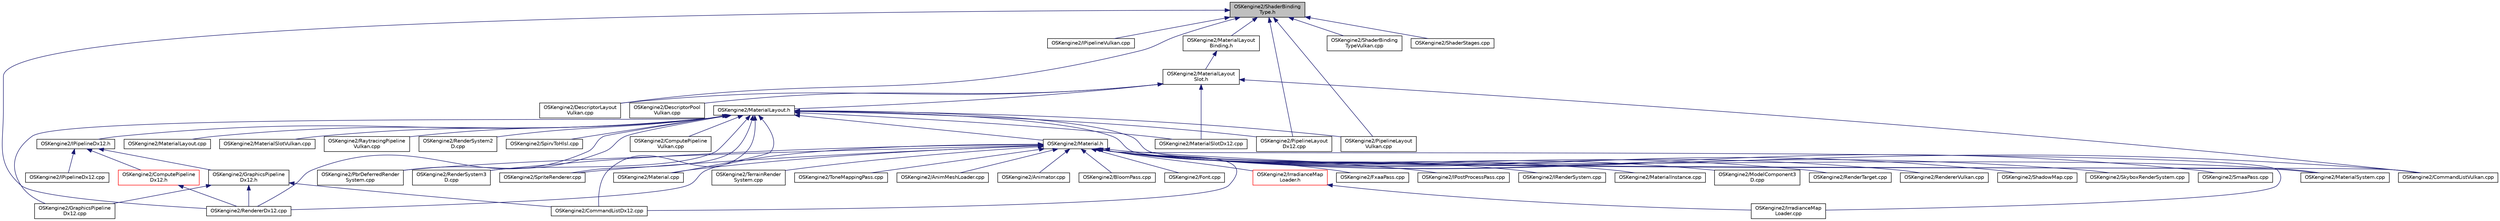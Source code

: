 digraph "OSKengine2/ShaderBindingType.h"
{
 // LATEX_PDF_SIZE
  edge [fontname="Helvetica",fontsize="10",labelfontname="Helvetica",labelfontsize="10"];
  node [fontname="Helvetica",fontsize="10",shape=record];
  Node1 [label="OSKengine2/ShaderBinding\lType.h",height=0.2,width=0.4,color="black", fillcolor="grey75", style="filled", fontcolor="black",tooltip=" "];
  Node1 -> Node2 [dir="back",color="midnightblue",fontsize="10",style="solid"];
  Node2 [label="OSKengine2/DescriptorLayout\lVulkan.cpp",height=0.2,width=0.4,color="black", fillcolor="white", style="filled",URL="$_descriptor_layout_vulkan_8cpp.html",tooltip=" "];
  Node1 -> Node3 [dir="back",color="midnightblue",fontsize="10",style="solid"];
  Node3 [label="OSKengine2/IPipelineVulkan.cpp",height=0.2,width=0.4,color="black", fillcolor="white", style="filled",URL="$_i_pipeline_vulkan_8cpp.html",tooltip=" "];
  Node1 -> Node4 [dir="back",color="midnightblue",fontsize="10",style="solid"];
  Node4 [label="OSKengine2/MaterialLayout\lBinding.h",height=0.2,width=0.4,color="black", fillcolor="white", style="filled",URL="$_material_layout_binding_8h.html",tooltip=" "];
  Node4 -> Node5 [dir="back",color="midnightblue",fontsize="10",style="solid"];
  Node5 [label="OSKengine2/MaterialLayout\lSlot.h",height=0.2,width=0.4,color="black", fillcolor="white", style="filled",URL="$_material_layout_slot_8h.html",tooltip=" "];
  Node5 -> Node6 [dir="back",color="midnightblue",fontsize="10",style="solid"];
  Node6 [label="OSKengine2/CommandListVulkan.cpp",height=0.2,width=0.4,color="black", fillcolor="white", style="filled",URL="$_command_list_vulkan_8cpp.html",tooltip=" "];
  Node5 -> Node2 [dir="back",color="midnightblue",fontsize="10",style="solid"];
  Node5 -> Node7 [dir="back",color="midnightblue",fontsize="10",style="solid"];
  Node7 [label="OSKengine2/DescriptorPool\lVulkan.cpp",height=0.2,width=0.4,color="black", fillcolor="white", style="filled",URL="$_descriptor_pool_vulkan_8cpp.html",tooltip=" "];
  Node5 -> Node8 [dir="back",color="midnightblue",fontsize="10",style="solid"];
  Node8 [label="OSKengine2/MaterialLayout.h",height=0.2,width=0.4,color="black", fillcolor="white", style="filled",URL="$_material_layout_8h.html",tooltip=" "];
  Node8 -> Node9 [dir="back",color="midnightblue",fontsize="10",style="solid"];
  Node9 [label="OSKengine2/CommandListDx12.cpp",height=0.2,width=0.4,color="black", fillcolor="white", style="filled",URL="$_command_list_dx12_8cpp.html",tooltip=" "];
  Node8 -> Node6 [dir="back",color="midnightblue",fontsize="10",style="solid"];
  Node8 -> Node10 [dir="back",color="midnightblue",fontsize="10",style="solid"];
  Node10 [label="OSKengine2/ComputePipeline\lVulkan.cpp",height=0.2,width=0.4,color="black", fillcolor="white", style="filled",URL="$_compute_pipeline_vulkan_8cpp.html",tooltip=" "];
  Node8 -> Node11 [dir="back",color="midnightblue",fontsize="10",style="solid"];
  Node11 [label="OSKengine2/GraphicsPipeline\lDx12.cpp",height=0.2,width=0.4,color="black", fillcolor="white", style="filled",URL="$_graphics_pipeline_dx12_8cpp.html",tooltip=" "];
  Node8 -> Node12 [dir="back",color="midnightblue",fontsize="10",style="solid"];
  Node12 [label="OSKengine2/IPipelineDx12.h",height=0.2,width=0.4,color="black", fillcolor="white", style="filled",URL="$_i_pipeline_dx12_8h.html",tooltip=" "];
  Node12 -> Node13 [dir="back",color="midnightblue",fontsize="10",style="solid"];
  Node13 [label="OSKengine2/ComputePipeline\lDx12.h",height=0.2,width=0.4,color="red", fillcolor="white", style="filled",URL="$_compute_pipeline_dx12_8h.html",tooltip=" "];
  Node13 -> Node15 [dir="back",color="midnightblue",fontsize="10",style="solid"];
  Node15 [label="OSKengine2/RendererDx12.cpp",height=0.2,width=0.4,color="black", fillcolor="white", style="filled",URL="$_renderer_dx12_8cpp.html",tooltip=" "];
  Node12 -> Node16 [dir="back",color="midnightblue",fontsize="10",style="solid"];
  Node16 [label="OSKengine2/GraphicsPipeline\lDx12.h",height=0.2,width=0.4,color="black", fillcolor="white", style="filled",URL="$_graphics_pipeline_dx12_8h.html",tooltip=" "];
  Node16 -> Node9 [dir="back",color="midnightblue",fontsize="10",style="solid"];
  Node16 -> Node11 [dir="back",color="midnightblue",fontsize="10",style="solid"];
  Node16 -> Node15 [dir="back",color="midnightblue",fontsize="10",style="solid"];
  Node12 -> Node17 [dir="back",color="midnightblue",fontsize="10",style="solid"];
  Node17 [label="OSKengine2/IPipelineDx12.cpp",height=0.2,width=0.4,color="black", fillcolor="white", style="filled",URL="$_i_pipeline_dx12_8cpp.html",tooltip=" "];
  Node8 -> Node18 [dir="back",color="midnightblue",fontsize="10",style="solid"];
  Node18 [label="OSKengine2/Material.cpp",height=0.2,width=0.4,color="black", fillcolor="white", style="filled",URL="$_material_8cpp.html",tooltip=" "];
  Node8 -> Node19 [dir="back",color="midnightblue",fontsize="10",style="solid"];
  Node19 [label="OSKengine2/Material.h",height=0.2,width=0.4,color="black", fillcolor="white", style="filled",URL="$_material_8h.html",tooltip=" "];
  Node19 -> Node20 [dir="back",color="midnightblue",fontsize="10",style="solid"];
  Node20 [label="OSKengine2/AnimMeshLoader.cpp",height=0.2,width=0.4,color="black", fillcolor="white", style="filled",URL="$_anim_mesh_loader_8cpp.html",tooltip=" "];
  Node19 -> Node21 [dir="back",color="midnightblue",fontsize="10",style="solid"];
  Node21 [label="OSKengine2/Animator.cpp",height=0.2,width=0.4,color="black", fillcolor="white", style="filled",URL="$_animator_8cpp.html",tooltip=" "];
  Node19 -> Node22 [dir="back",color="midnightblue",fontsize="10",style="solid"];
  Node22 [label="OSKengine2/BloomPass.cpp",height=0.2,width=0.4,color="black", fillcolor="white", style="filled",URL="$_bloom_pass_8cpp.html",tooltip=" "];
  Node19 -> Node9 [dir="back",color="midnightblue",fontsize="10",style="solid"];
  Node19 -> Node6 [dir="back",color="midnightblue",fontsize="10",style="solid"];
  Node19 -> Node23 [dir="back",color="midnightblue",fontsize="10",style="solid"];
  Node23 [label="OSKengine2/Font.cpp",height=0.2,width=0.4,color="black", fillcolor="white", style="filled",URL="$_font_8cpp.html",tooltip=" "];
  Node19 -> Node24 [dir="back",color="midnightblue",fontsize="10",style="solid"];
  Node24 [label="OSKengine2/FxaaPass.cpp",height=0.2,width=0.4,color="black", fillcolor="white", style="filled",URL="$_fxaa_pass_8cpp.html",tooltip=" "];
  Node19 -> Node25 [dir="back",color="midnightblue",fontsize="10",style="solid"];
  Node25 [label="OSKengine2/IPostProcessPass.cpp",height=0.2,width=0.4,color="black", fillcolor="white", style="filled",URL="$_i_post_process_pass_8cpp.html",tooltip=" "];
  Node19 -> Node26 [dir="back",color="midnightblue",fontsize="10",style="solid"];
  Node26 [label="OSKengine2/IRenderSystem.cpp",height=0.2,width=0.4,color="black", fillcolor="white", style="filled",URL="$_i_render_system_8cpp.html",tooltip=" "];
  Node19 -> Node27 [dir="back",color="midnightblue",fontsize="10",style="solid"];
  Node27 [label="OSKengine2/IrradianceMap\lLoader.cpp",height=0.2,width=0.4,color="black", fillcolor="white", style="filled",URL="$_irradiance_map_loader_8cpp.html",tooltip=" "];
  Node19 -> Node28 [dir="back",color="midnightblue",fontsize="10",style="solid"];
  Node28 [label="OSKengine2/IrradianceMap\lLoader.h",height=0.2,width=0.4,color="red", fillcolor="white", style="filled",URL="$_irradiance_map_loader_8h.html",tooltip=" "];
  Node28 -> Node27 [dir="back",color="midnightblue",fontsize="10",style="solid"];
  Node19 -> Node18 [dir="back",color="midnightblue",fontsize="10",style="solid"];
  Node19 -> Node30 [dir="back",color="midnightblue",fontsize="10",style="solid"];
  Node30 [label="OSKengine2/MaterialInstance.cpp",height=0.2,width=0.4,color="black", fillcolor="white", style="filled",URL="$_material_instance_8cpp.html",tooltip=" "];
  Node19 -> Node31 [dir="back",color="midnightblue",fontsize="10",style="solid"];
  Node31 [label="OSKengine2/MaterialSystem.cpp",height=0.2,width=0.4,color="black", fillcolor="white", style="filled",URL="$_material_system_8cpp.html",tooltip=" "];
  Node19 -> Node32 [dir="back",color="midnightblue",fontsize="10",style="solid"];
  Node32 [label="OSKengine2/ModelComponent3\lD.cpp",height=0.2,width=0.4,color="black", fillcolor="white", style="filled",URL="$_model_component3_d_8cpp.html",tooltip=" "];
  Node19 -> Node33 [dir="back",color="midnightblue",fontsize="10",style="solid"];
  Node33 [label="OSKengine2/PbrDeferredRender\lSystem.cpp",height=0.2,width=0.4,color="black", fillcolor="white", style="filled",URL="$_pbr_deferred_render_system_8cpp.html",tooltip=" "];
  Node19 -> Node34 [dir="back",color="midnightblue",fontsize="10",style="solid"];
  Node34 [label="OSKengine2/RenderSystem3\lD.cpp",height=0.2,width=0.4,color="black", fillcolor="white", style="filled",URL="$_render_system3_d_8cpp.html",tooltip=" "];
  Node19 -> Node35 [dir="back",color="midnightblue",fontsize="10",style="solid"];
  Node35 [label="OSKengine2/RenderTarget.cpp",height=0.2,width=0.4,color="black", fillcolor="white", style="filled",URL="$_render_target_8cpp.html",tooltip=" "];
  Node19 -> Node15 [dir="back",color="midnightblue",fontsize="10",style="solid"];
  Node19 -> Node36 [dir="back",color="midnightblue",fontsize="10",style="solid"];
  Node36 [label="OSKengine2/RendererVulkan.cpp",height=0.2,width=0.4,color="black", fillcolor="white", style="filled",URL="$_renderer_vulkan_8cpp.html",tooltip=" "];
  Node19 -> Node37 [dir="back",color="midnightblue",fontsize="10",style="solid"];
  Node37 [label="OSKengine2/ShadowMap.cpp",height=0.2,width=0.4,color="black", fillcolor="white", style="filled",URL="$_shadow_map_8cpp.html",tooltip=" "];
  Node19 -> Node38 [dir="back",color="midnightblue",fontsize="10",style="solid"];
  Node38 [label="OSKengine2/SkyboxRenderSystem.cpp",height=0.2,width=0.4,color="black", fillcolor="white", style="filled",URL="$_skybox_render_system_8cpp.html",tooltip=" "];
  Node19 -> Node39 [dir="back",color="midnightblue",fontsize="10",style="solid"];
  Node39 [label="OSKengine2/SmaaPass.cpp",height=0.2,width=0.4,color="black", fillcolor="white", style="filled",URL="$_smaa_pass_8cpp.html",tooltip=" "];
  Node19 -> Node40 [dir="back",color="midnightblue",fontsize="10",style="solid"];
  Node40 [label="OSKengine2/SpriteRenderer.cpp",height=0.2,width=0.4,color="black", fillcolor="white", style="filled",URL="$_sprite_renderer_8cpp.html",tooltip=" "];
  Node19 -> Node41 [dir="back",color="midnightblue",fontsize="10",style="solid"];
  Node41 [label="OSKengine2/TerrainRender\lSystem.cpp",height=0.2,width=0.4,color="black", fillcolor="white", style="filled",URL="$_terrain_render_system_8cpp.html",tooltip=" "];
  Node19 -> Node42 [dir="back",color="midnightblue",fontsize="10",style="solid"];
  Node42 [label="OSKengine2/ToneMappingPass.cpp",height=0.2,width=0.4,color="black", fillcolor="white", style="filled",URL="$_tone_mapping_pass_8cpp.html",tooltip=" "];
  Node8 -> Node43 [dir="back",color="midnightblue",fontsize="10",style="solid"];
  Node43 [label="OSKengine2/MaterialLayout.cpp",height=0.2,width=0.4,color="black", fillcolor="white", style="filled",URL="$_material_layout_8cpp.html",tooltip=" "];
  Node8 -> Node44 [dir="back",color="midnightblue",fontsize="10",style="solid"];
  Node44 [label="OSKengine2/MaterialSlotDx12.cpp",height=0.2,width=0.4,color="black", fillcolor="white", style="filled",URL="$_material_slot_dx12_8cpp.html",tooltip=" "];
  Node8 -> Node45 [dir="back",color="midnightblue",fontsize="10",style="solid"];
  Node45 [label="OSKengine2/MaterialSlotVulkan.cpp",height=0.2,width=0.4,color="black", fillcolor="white", style="filled",URL="$_material_slot_vulkan_8cpp.html",tooltip=" "];
  Node8 -> Node31 [dir="back",color="midnightblue",fontsize="10",style="solid"];
  Node8 -> Node33 [dir="back",color="midnightblue",fontsize="10",style="solid"];
  Node8 -> Node46 [dir="back",color="midnightblue",fontsize="10",style="solid"];
  Node46 [label="OSKengine2/PipelineLayout\lDx12.cpp",height=0.2,width=0.4,color="black", fillcolor="white", style="filled",URL="$_pipeline_layout_dx12_8cpp.html",tooltip=" "];
  Node8 -> Node47 [dir="back",color="midnightblue",fontsize="10",style="solid"];
  Node47 [label="OSKengine2/PipelineLayout\lVulkan.cpp",height=0.2,width=0.4,color="black", fillcolor="white", style="filled",URL="$_pipeline_layout_vulkan_8cpp.html",tooltip=" "];
  Node8 -> Node48 [dir="back",color="midnightblue",fontsize="10",style="solid"];
  Node48 [label="OSKengine2/RaytracingPipeline\lVulkan.cpp",height=0.2,width=0.4,color="black", fillcolor="white", style="filled",URL="$_raytracing_pipeline_vulkan_8cpp.html",tooltip=" "];
  Node8 -> Node49 [dir="back",color="midnightblue",fontsize="10",style="solid"];
  Node49 [label="OSKengine2/RenderSystem2\lD.cpp",height=0.2,width=0.4,color="black", fillcolor="white", style="filled",URL="$_render_system2_d_8cpp.html",tooltip=" "];
  Node8 -> Node34 [dir="back",color="midnightblue",fontsize="10",style="solid"];
  Node8 -> Node15 [dir="back",color="midnightblue",fontsize="10",style="solid"];
  Node8 -> Node50 [dir="back",color="midnightblue",fontsize="10",style="solid"];
  Node50 [label="OSKengine2/SpirvToHlsl.cpp",height=0.2,width=0.4,color="black", fillcolor="white", style="filled",URL="$_spirv_to_hlsl_8cpp.html",tooltip=" "];
  Node8 -> Node40 [dir="back",color="midnightblue",fontsize="10",style="solid"];
  Node5 -> Node44 [dir="back",color="midnightblue",fontsize="10",style="solid"];
  Node1 -> Node46 [dir="back",color="midnightblue",fontsize="10",style="solid"];
  Node1 -> Node47 [dir="back",color="midnightblue",fontsize="10",style="solid"];
  Node1 -> Node15 [dir="back",color="midnightblue",fontsize="10",style="solid"];
  Node1 -> Node51 [dir="back",color="midnightblue",fontsize="10",style="solid"];
  Node51 [label="OSKengine2/ShaderBinding\lTypeVulkan.cpp",height=0.2,width=0.4,color="black", fillcolor="white", style="filled",URL="$_shader_binding_type_vulkan_8cpp.html",tooltip=" "];
  Node1 -> Node52 [dir="back",color="midnightblue",fontsize="10",style="solid"];
  Node52 [label="OSKengine2/ShaderStages.cpp",height=0.2,width=0.4,color="black", fillcolor="white", style="filled",URL="$_shader_stages_8cpp.html",tooltip=" "];
}
